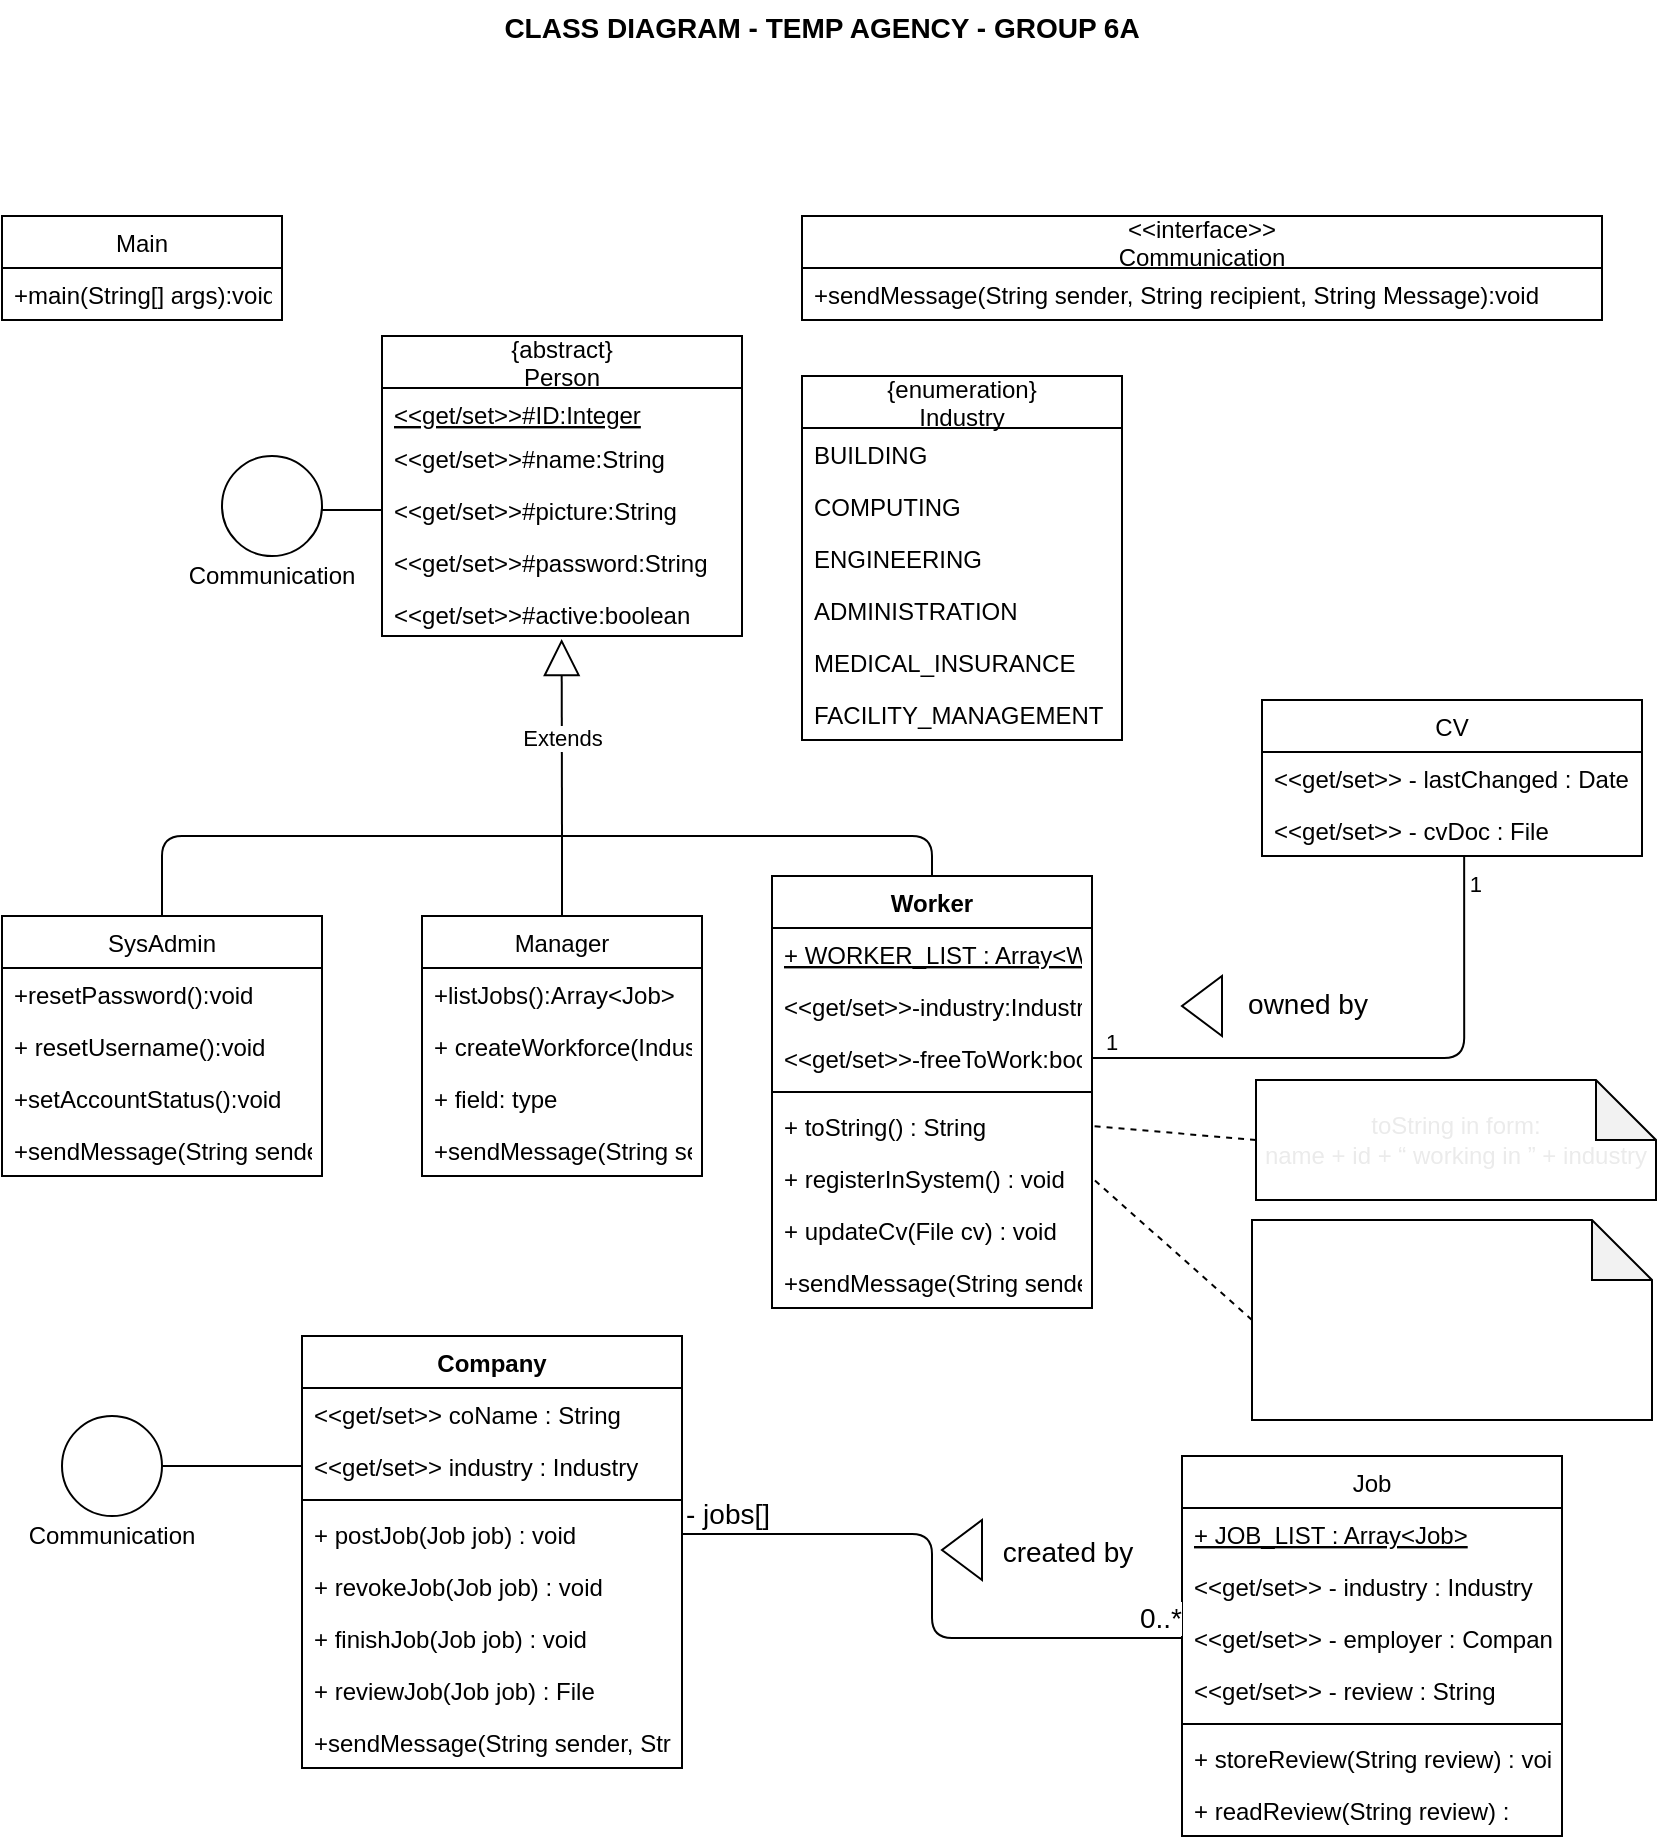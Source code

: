<mxfile version="15.2.7" type="device"><diagram id="C5RBs43oDa-KdzZeNtuy" name="Page-1"><mxGraphModel dx="1303" dy="828" grid="1" gridSize="10" guides="1" tooltips="1" connect="1" arrows="1" fold="1" page="1" pageScale="1" pageWidth="827" pageHeight="1169" math="0" shadow="0"><root><mxCell id="WIyWlLk6GJQsqaUBKTNV-0"/><mxCell id="WIyWlLk6GJQsqaUBKTNV-1" parent="WIyWlLk6GJQsqaUBKTNV-0"/><mxCell id="-9nPd0o2zT9FpXxu6s0y-0" value="Company" style="swimlane;fontStyle=1;align=center;verticalAlign=top;childLayout=stackLayout;horizontal=1;startSize=26;horizontalStack=0;resizeParent=1;resizeParentMax=0;resizeLast=0;collapsible=1;marginBottom=0;" vertex="1" parent="WIyWlLk6GJQsqaUBKTNV-1"><mxGeometry x="150" y="678" width="190" height="216" as="geometry"/></mxCell><mxCell id="-9nPd0o2zT9FpXxu6s0y-1" value="&lt;&lt;get/set&gt;&gt; coName : String" style="text;strokeColor=none;fillColor=none;align=left;verticalAlign=top;spacingLeft=4;spacingRight=4;overflow=hidden;rotatable=0;points=[[0,0.5],[1,0.5]];portConstraint=eastwest;" vertex="1" parent="-9nPd0o2zT9FpXxu6s0y-0"><mxGeometry y="26" width="190" height="26" as="geometry"/></mxCell><mxCell id="-9nPd0o2zT9FpXxu6s0y-58" value="&lt;&lt;get/set&gt;&gt; industry : Industry" style="text;strokeColor=none;fillColor=none;align=left;verticalAlign=top;spacingLeft=4;spacingRight=4;overflow=hidden;rotatable=0;points=[[0,0.5],[1,0.5]];portConstraint=eastwest;" vertex="1" parent="-9nPd0o2zT9FpXxu6s0y-0"><mxGeometry y="52" width="190" height="26" as="geometry"/></mxCell><mxCell id="-9nPd0o2zT9FpXxu6s0y-2" value="" style="line;strokeWidth=1;fillColor=none;align=left;verticalAlign=middle;spacingTop=-1;spacingLeft=3;spacingRight=3;rotatable=0;labelPosition=right;points=[];portConstraint=eastwest;" vertex="1" parent="-9nPd0o2zT9FpXxu6s0y-0"><mxGeometry y="78" width="190" height="8" as="geometry"/></mxCell><mxCell id="-9nPd0o2zT9FpXxu6s0y-3" value="+ postJob(Job job) : void" style="text;strokeColor=none;fillColor=none;align=left;verticalAlign=top;spacingLeft=4;spacingRight=4;overflow=hidden;rotatable=0;points=[[0,0.5],[1,0.5]];portConstraint=eastwest;" vertex="1" parent="-9nPd0o2zT9FpXxu6s0y-0"><mxGeometry y="86" width="190" height="26" as="geometry"/></mxCell><mxCell id="-9nPd0o2zT9FpXxu6s0y-60" value="+ revokeJob(Job job) : void" style="text;strokeColor=none;fillColor=none;align=left;verticalAlign=top;spacingLeft=4;spacingRight=4;overflow=hidden;rotatable=0;points=[[0,0.5],[1,0.5]];portConstraint=eastwest;" vertex="1" parent="-9nPd0o2zT9FpXxu6s0y-0"><mxGeometry y="112" width="190" height="26" as="geometry"/></mxCell><mxCell id="-9nPd0o2zT9FpXxu6s0y-61" value="+ finishJob(Job job) : void" style="text;strokeColor=none;fillColor=none;align=left;verticalAlign=top;spacingLeft=4;spacingRight=4;overflow=hidden;rotatable=0;points=[[0,0.5],[1,0.5]];portConstraint=eastwest;" vertex="1" parent="-9nPd0o2zT9FpXxu6s0y-0"><mxGeometry y="138" width="190" height="26" as="geometry"/></mxCell><mxCell id="-9nPd0o2zT9FpXxu6s0y-59" value="+ reviewJob(Job job) : File" style="text;strokeColor=none;fillColor=none;align=left;verticalAlign=top;spacingLeft=4;spacingRight=4;overflow=hidden;rotatable=0;points=[[0,0.5],[1,0.5]];portConstraint=eastwest;" vertex="1" parent="-9nPd0o2zT9FpXxu6s0y-0"><mxGeometry y="164" width="190" height="26" as="geometry"/></mxCell><mxCell id="-9nPd0o2zT9FpXxu6s0y-48" value="+sendMessage(String sender, String recipient, String Message):void" style="text;strokeColor=none;fillColor=none;align=left;verticalAlign=top;spacingLeft=4;spacingRight=4;overflow=hidden;rotatable=0;points=[[0,0.5],[1,0.5]];portConstraint=eastwest;" vertex="1" parent="-9nPd0o2zT9FpXxu6s0y-0"><mxGeometry y="190" width="190" height="26" as="geometry"/></mxCell><mxCell id="-9nPd0o2zT9FpXxu6s0y-4" value="Main" style="swimlane;fontStyle=0;childLayout=stackLayout;horizontal=1;startSize=26;fillColor=none;horizontalStack=0;resizeParent=1;resizeParentMax=0;resizeLast=0;collapsible=1;marginBottom=0;" vertex="1" parent="WIyWlLk6GJQsqaUBKTNV-1"><mxGeometry y="118" width="140" height="52" as="geometry"/></mxCell><mxCell id="-9nPd0o2zT9FpXxu6s0y-7" value="+main(String[] args):void" style="text;strokeColor=none;fillColor=none;align=left;verticalAlign=top;spacingLeft=4;spacingRight=4;overflow=hidden;rotatable=0;points=[[0,0.5],[1,0.5]];portConstraint=eastwest;" vertex="1" parent="-9nPd0o2zT9FpXxu6s0y-4"><mxGeometry y="26" width="140" height="26" as="geometry"/></mxCell><mxCell id="-9nPd0o2zT9FpXxu6s0y-24" value="Job" style="swimlane;fontStyle=0;childLayout=stackLayout;horizontal=1;startSize=26;fillColor=none;horizontalStack=0;resizeParent=1;resizeParentMax=0;resizeLast=0;collapsible=1;marginBottom=0;" vertex="1" parent="WIyWlLk6GJQsqaUBKTNV-1"><mxGeometry x="590" y="738" width="190" height="190" as="geometry"/></mxCell><mxCell id="-9nPd0o2zT9FpXxu6s0y-25" value="+ JOB_LIST : Array&lt;Job&gt;" style="text;strokeColor=none;fillColor=none;align=left;verticalAlign=top;spacingLeft=4;spacingRight=4;overflow=hidden;rotatable=0;points=[[0,0.5],[1,0.5]];portConstraint=eastwest;fontStyle=4" vertex="1" parent="-9nPd0o2zT9FpXxu6s0y-24"><mxGeometry y="26" width="190" height="26" as="geometry"/></mxCell><mxCell id="-9nPd0o2zT9FpXxu6s0y-26" value="&lt;&lt;get/set&gt;&gt; - industry : Industry" style="text;strokeColor=none;fillColor=none;align=left;verticalAlign=top;spacingLeft=4;spacingRight=4;overflow=hidden;rotatable=0;points=[[0,0.5],[1,0.5]];portConstraint=eastwest;" vertex="1" parent="-9nPd0o2zT9FpXxu6s0y-24"><mxGeometry y="52" width="190" height="26" as="geometry"/></mxCell><mxCell id="-9nPd0o2zT9FpXxu6s0y-27" value="&lt;&lt;get/set&gt;&gt; - employer : Company" style="text;strokeColor=none;fillColor=none;align=left;verticalAlign=top;spacingLeft=4;spacingRight=4;overflow=hidden;rotatable=0;points=[[0,0.5],[1,0.5]];portConstraint=eastwest;" vertex="1" parent="-9nPd0o2zT9FpXxu6s0y-24"><mxGeometry y="78" width="190" height="26" as="geometry"/></mxCell><mxCell id="-9nPd0o2zT9FpXxu6s0y-62" value="&lt;&lt;get/set&gt;&gt; - review : String" style="text;strokeColor=none;fillColor=none;align=left;verticalAlign=top;spacingLeft=4;spacingRight=4;overflow=hidden;rotatable=0;points=[[0,0.5],[1,0.5]];portConstraint=eastwest;" vertex="1" parent="-9nPd0o2zT9FpXxu6s0y-24"><mxGeometry y="104" width="190" height="26" as="geometry"/></mxCell><mxCell id="-9nPd0o2zT9FpXxu6s0y-63" value="" style="line;strokeWidth=1;fillColor=none;align=left;verticalAlign=middle;spacingTop=-1;spacingLeft=3;spacingRight=3;rotatable=0;labelPosition=right;points=[];portConstraint=eastwest;" vertex="1" parent="-9nPd0o2zT9FpXxu6s0y-24"><mxGeometry y="130" width="190" height="8" as="geometry"/></mxCell><mxCell id="-9nPd0o2zT9FpXxu6s0y-64" value="+ storeReview(String review) : void" style="text;strokeColor=none;fillColor=none;align=left;verticalAlign=top;spacingLeft=4;spacingRight=4;overflow=hidden;rotatable=0;points=[[0,0.5],[1,0.5]];portConstraint=eastwest;" vertex="1" parent="-9nPd0o2zT9FpXxu6s0y-24"><mxGeometry y="138" width="190" height="26" as="geometry"/></mxCell><mxCell id="-9nPd0o2zT9FpXxu6s0y-65" value="+ readReview(String review) : " style="text;strokeColor=none;fillColor=none;align=left;verticalAlign=top;spacingLeft=4;spacingRight=4;overflow=hidden;rotatable=0;points=[[0,0.5],[1,0.5]];portConstraint=eastwest;" vertex="1" parent="-9nPd0o2zT9FpXxu6s0y-24"><mxGeometry y="164" width="190" height="26" as="geometry"/></mxCell><mxCell id="-9nPd0o2zT9FpXxu6s0y-28" value="CV" style="swimlane;fontStyle=0;childLayout=stackLayout;horizontal=1;startSize=26;fillColor=none;horizontalStack=0;resizeParent=1;resizeParentMax=0;resizeLast=0;collapsible=1;marginBottom=0;" vertex="1" parent="WIyWlLk6GJQsqaUBKTNV-1"><mxGeometry x="630" y="360" width="190" height="78" as="geometry"/></mxCell><mxCell id="-9nPd0o2zT9FpXxu6s0y-29" value="&lt;&lt;get/set&gt;&gt; - lastChanged : Date" style="text;strokeColor=none;fillColor=none;align=left;verticalAlign=top;spacingLeft=4;spacingRight=4;overflow=hidden;rotatable=0;points=[[0,0.5],[1,0.5]];portConstraint=eastwest;" vertex="1" parent="-9nPd0o2zT9FpXxu6s0y-28"><mxGeometry y="26" width="190" height="26" as="geometry"/></mxCell><mxCell id="-9nPd0o2zT9FpXxu6s0y-30" value="&lt;&lt;get/set&gt;&gt; - cvDoc : File" style="text;strokeColor=none;fillColor=none;align=left;verticalAlign=top;spacingLeft=4;spacingRight=4;overflow=hidden;rotatable=0;points=[[0,0.5],[1,0.5]];portConstraint=eastwest;" vertex="1" parent="-9nPd0o2zT9FpXxu6s0y-28"><mxGeometry y="52" width="190" height="26" as="geometry"/></mxCell><mxCell id="-9nPd0o2zT9FpXxu6s0y-32" value="&lt;&lt;interface&gt;&gt;&#10;Communication" style="swimlane;fontStyle=0;childLayout=stackLayout;horizontal=1;startSize=26;fillColor=none;horizontalStack=0;resizeParent=1;resizeParentMax=0;resizeLast=0;collapsible=1;marginBottom=0;" vertex="1" parent="WIyWlLk6GJQsqaUBKTNV-1"><mxGeometry x="400" y="118" width="400" height="52" as="geometry"/></mxCell><mxCell id="-9nPd0o2zT9FpXxu6s0y-33" value="+sendMessage(String sender, String recipient, String Message):void" style="text;strokeColor=none;fillColor=none;align=left;verticalAlign=top;spacingLeft=4;spacingRight=4;overflow=hidden;rotatable=0;points=[[0,0.5],[1,0.5]];portConstraint=eastwest;" vertex="1" parent="-9nPd0o2zT9FpXxu6s0y-32"><mxGeometry y="26" width="400" height="26" as="geometry"/></mxCell><mxCell id="-9nPd0o2zT9FpXxu6s0y-75" value="" style="group" vertex="1" connectable="0" parent="WIyWlLk6GJQsqaUBKTNV-1"><mxGeometry x="30" y="718" width="50" height="70" as="geometry"/></mxCell><mxCell id="-9nPd0o2zT9FpXxu6s0y-76" value="" style="ellipse;whiteSpace=wrap;html=1;aspect=fixed;" vertex="1" parent="-9nPd0o2zT9FpXxu6s0y-75"><mxGeometry width="50" height="50" as="geometry"/></mxCell><mxCell id="-9nPd0o2zT9FpXxu6s0y-77" value="Communication" style="text;html=1;strokeColor=none;fillColor=none;align=center;verticalAlign=middle;whiteSpace=wrap;rounded=0;" vertex="1" parent="-9nPd0o2zT9FpXxu6s0y-75"><mxGeometry x="5" y="50" width="40" height="20" as="geometry"/></mxCell><mxCell id="-9nPd0o2zT9FpXxu6s0y-78" value="" style="group" vertex="1" connectable="0" parent="WIyWlLk6GJQsqaUBKTNV-1"><mxGeometry y="178" width="560" height="486" as="geometry"/></mxCell><mxCell id="-9nPd0o2zT9FpXxu6s0y-8" value="Worker" style="swimlane;fontStyle=1;align=center;verticalAlign=top;childLayout=stackLayout;horizontal=1;startSize=26;horizontalStack=0;resizeParent=1;resizeParentMax=0;resizeLast=0;collapsible=1;marginBottom=0;" vertex="1" parent="-9nPd0o2zT9FpXxu6s0y-78"><mxGeometry x="385" y="270" width="160" height="216" as="geometry"/></mxCell><mxCell id="-9nPd0o2zT9FpXxu6s0y-9" value="+ WORKER_LIST : Array&lt;Worker&gt;" style="text;strokeColor=none;fillColor=none;align=left;verticalAlign=top;spacingLeft=4;spacingRight=4;overflow=hidden;rotatable=0;points=[[0,0.5],[1,0.5]];portConstraint=eastwest;fontStyle=4" vertex="1" parent="-9nPd0o2zT9FpXxu6s0y-8"><mxGeometry y="26" width="160" height="26" as="geometry"/></mxCell><mxCell id="-9nPd0o2zT9FpXxu6s0y-54" value="&lt;&lt;get/set&gt;&gt;-industry:Industry" style="text;strokeColor=none;fillColor=none;align=left;verticalAlign=top;spacingLeft=4;spacingRight=4;overflow=hidden;rotatable=0;points=[[0,0.5],[1,0.5]];portConstraint=eastwest;" vertex="1" parent="-9nPd0o2zT9FpXxu6s0y-8"><mxGeometry y="52" width="160" height="26" as="geometry"/></mxCell><mxCell id="-9nPd0o2zT9FpXxu6s0y-55" value="&lt;&lt;get/set&gt;&gt;-freeToWork:boolean" style="text;strokeColor=none;fillColor=none;align=left;verticalAlign=top;spacingLeft=4;spacingRight=4;overflow=hidden;rotatable=0;points=[[0,0.5],[1,0.5]];portConstraint=eastwest;" vertex="1" parent="-9nPd0o2zT9FpXxu6s0y-8"><mxGeometry y="78" width="160" height="26" as="geometry"/></mxCell><mxCell id="-9nPd0o2zT9FpXxu6s0y-10" value="" style="line;strokeWidth=1;fillColor=none;align=left;verticalAlign=middle;spacingTop=-1;spacingLeft=3;spacingRight=3;rotatable=0;labelPosition=right;points=[];portConstraint=eastwest;" vertex="1" parent="-9nPd0o2zT9FpXxu6s0y-8"><mxGeometry y="104" width="160" height="8" as="geometry"/></mxCell><mxCell id="-9nPd0o2zT9FpXxu6s0y-11" value="+ toString() : String" style="text;strokeColor=none;fillColor=none;align=left;verticalAlign=top;spacingLeft=4;spacingRight=4;overflow=hidden;rotatable=0;points=[[0,0.5],[1,0.5]];portConstraint=eastwest;" vertex="1" parent="-9nPd0o2zT9FpXxu6s0y-8"><mxGeometry y="112" width="160" height="26" as="geometry"/></mxCell><mxCell id="-9nPd0o2zT9FpXxu6s0y-57" value="+ registerInSystem() : void" style="text;strokeColor=none;fillColor=none;align=left;verticalAlign=top;spacingLeft=4;spacingRight=4;overflow=hidden;rotatable=0;points=[[0,0.5],[1,0.5]];portConstraint=eastwest;" vertex="1" parent="-9nPd0o2zT9FpXxu6s0y-8"><mxGeometry y="138" width="160" height="26" as="geometry"/></mxCell><mxCell id="-9nPd0o2zT9FpXxu6s0y-56" value="+ updateCv(File cv) : void" style="text;strokeColor=none;fillColor=none;align=left;verticalAlign=top;spacingLeft=4;spacingRight=4;overflow=hidden;rotatable=0;points=[[0,0.5],[1,0.5]];portConstraint=eastwest;" vertex="1" parent="-9nPd0o2zT9FpXxu6s0y-8"><mxGeometry y="164" width="160" height="26" as="geometry"/></mxCell><mxCell id="-9nPd0o2zT9FpXxu6s0y-47" value="+sendMessage(String sender, String recipient, String Message):void" style="text;strokeColor=none;fillColor=none;align=left;verticalAlign=top;spacingLeft=4;spacingRight=4;overflow=hidden;rotatable=0;points=[[0,0.5],[1,0.5]];portConstraint=eastwest;" vertex="1" parent="-9nPd0o2zT9FpXxu6s0y-8"><mxGeometry y="190" width="160" height="26" as="geometry"/></mxCell><mxCell id="-9nPd0o2zT9FpXxu6s0y-12" value="SysAdmin" style="swimlane;fontStyle=0;childLayout=stackLayout;horizontal=1;startSize=26;fillColor=none;horizontalStack=0;resizeParent=1;resizeParentMax=0;resizeLast=0;collapsible=1;marginBottom=0;" vertex="1" parent="-9nPd0o2zT9FpXxu6s0y-78"><mxGeometry y="290" width="160" height="130" as="geometry"/></mxCell><mxCell id="-9nPd0o2zT9FpXxu6s0y-13" value="+resetPassword():void" style="text;strokeColor=none;fillColor=none;align=left;verticalAlign=top;spacingLeft=4;spacingRight=4;overflow=hidden;rotatable=0;points=[[0,0.5],[1,0.5]];portConstraint=eastwest;" vertex="1" parent="-9nPd0o2zT9FpXxu6s0y-12"><mxGeometry y="26" width="160" height="26" as="geometry"/></mxCell><mxCell id="-9nPd0o2zT9FpXxu6s0y-14" value="+ resetUsername():void" style="text;strokeColor=none;fillColor=none;align=left;verticalAlign=top;spacingLeft=4;spacingRight=4;overflow=hidden;rotatable=0;points=[[0,0.5],[1,0.5]];portConstraint=eastwest;" vertex="1" parent="-9nPd0o2zT9FpXxu6s0y-12"><mxGeometry y="52" width="160" height="26" as="geometry"/></mxCell><mxCell id="-9nPd0o2zT9FpXxu6s0y-15" value="+setAccountStatus():void" style="text;strokeColor=none;fillColor=none;align=left;verticalAlign=top;spacingLeft=4;spacingRight=4;overflow=hidden;rotatable=0;points=[[0,0.5],[1,0.5]];portConstraint=eastwest;" vertex="1" parent="-9nPd0o2zT9FpXxu6s0y-12"><mxGeometry y="78" width="160" height="26" as="geometry"/></mxCell><mxCell id="-9nPd0o2zT9FpXxu6s0y-45" value="+sendMessage(String sender, String recipient, String Message):void" style="text;strokeColor=none;fillColor=none;align=left;verticalAlign=top;spacingLeft=4;spacingRight=4;overflow=hidden;rotatable=0;points=[[0,0.5],[1,0.5]];portConstraint=eastwest;" vertex="1" parent="-9nPd0o2zT9FpXxu6s0y-12"><mxGeometry y="104" width="160" height="26" as="geometry"/></mxCell><mxCell id="-9nPd0o2zT9FpXxu6s0y-16" value="{abstract}&#10;Person" style="swimlane;fontStyle=0;childLayout=stackLayout;horizontal=1;startSize=26;fillColor=none;horizontalStack=0;resizeParent=1;resizeParentMax=0;resizeLast=0;collapsible=1;marginBottom=0;" vertex="1" parent="-9nPd0o2zT9FpXxu6s0y-78"><mxGeometry x="190" width="180" height="150" as="geometry"/></mxCell><mxCell id="-9nPd0o2zT9FpXxu6s0y-43" value="&lt;&lt;get/set&gt;&gt;#ID:Integer" style="text;strokeColor=none;fillColor=none;align=left;verticalAlign=top;spacingLeft=4;spacingRight=4;overflow=hidden;rotatable=0;points=[[0,0.5],[1,0.5]];portConstraint=eastwest;fontStyle=4" vertex="1" parent="-9nPd0o2zT9FpXxu6s0y-16"><mxGeometry y="26" width="180" height="22" as="geometry"/></mxCell><mxCell id="-9nPd0o2zT9FpXxu6s0y-42" value="&lt;&lt;get/set&gt;&gt;#name:String" style="text;strokeColor=none;fillColor=none;align=left;verticalAlign=top;spacingLeft=4;spacingRight=4;overflow=hidden;rotatable=0;points=[[0,0.5],[1,0.5]];portConstraint=eastwest;" vertex="1" parent="-9nPd0o2zT9FpXxu6s0y-16"><mxGeometry y="48" width="180" height="26" as="geometry"/></mxCell><mxCell id="-9nPd0o2zT9FpXxu6s0y-41" value="&lt;&lt;get/set&gt;&gt;#picture:String" style="text;strokeColor=none;fillColor=none;align=left;verticalAlign=top;spacingLeft=4;spacingRight=4;overflow=hidden;rotatable=0;points=[[0,0.5],[1,0.5]];portConstraint=eastwest;" vertex="1" parent="-9nPd0o2zT9FpXxu6s0y-16"><mxGeometry y="74" width="180" height="26" as="geometry"/></mxCell><mxCell id="-9nPd0o2zT9FpXxu6s0y-40" value="&lt;&lt;get/set&gt;&gt;#password:String" style="text;strokeColor=none;fillColor=none;align=left;verticalAlign=top;spacingLeft=4;spacingRight=4;overflow=hidden;rotatable=0;points=[[0,0.5],[1,0.5]];portConstraint=eastwest;" vertex="1" parent="-9nPd0o2zT9FpXxu6s0y-16"><mxGeometry y="100" width="180" height="26" as="geometry"/></mxCell><mxCell id="-9nPd0o2zT9FpXxu6s0y-17" value="&lt;&lt;get/set&gt;&gt;#active:boolean" style="text;strokeColor=none;fillColor=none;align=left;verticalAlign=top;spacingLeft=4;spacingRight=4;overflow=hidden;rotatable=0;points=[[0,0.5],[1,0.5]];portConstraint=eastwest;" vertex="1" parent="-9nPd0o2zT9FpXxu6s0y-16"><mxGeometry y="126" width="180" height="24" as="geometry"/></mxCell><mxCell id="-9nPd0o2zT9FpXxu6s0y-20" value="Manager" style="swimlane;fontStyle=0;childLayout=stackLayout;horizontal=1;startSize=26;fillColor=none;horizontalStack=0;resizeParent=1;resizeParentMax=0;resizeLast=0;collapsible=1;marginBottom=0;" vertex="1" parent="-9nPd0o2zT9FpXxu6s0y-78"><mxGeometry x="210" y="290" width="140" height="130" as="geometry"/></mxCell><mxCell id="-9nPd0o2zT9FpXxu6s0y-21" value="+listJobs():Array&lt;Job&gt;" style="text;strokeColor=none;fillColor=none;align=left;verticalAlign=top;spacingLeft=4;spacingRight=4;overflow=hidden;rotatable=0;points=[[0,0.5],[1,0.5]];portConstraint=eastwest;" vertex="1" parent="-9nPd0o2zT9FpXxu6s0y-20"><mxGeometry y="26" width="140" height="26" as="geometry"/></mxCell><mxCell id="-9nPd0o2zT9FpXxu6s0y-22" value="+ createWorkforce(Industry industry):Array&lt;Worker&gt;" style="text;strokeColor=none;fillColor=none;align=left;verticalAlign=top;spacingLeft=4;spacingRight=4;overflow=hidden;rotatable=0;points=[[0,0.5],[1,0.5]];portConstraint=eastwest;" vertex="1" parent="-9nPd0o2zT9FpXxu6s0y-20"><mxGeometry y="52" width="140" height="26" as="geometry"/></mxCell><mxCell id="-9nPd0o2zT9FpXxu6s0y-23" value="+ field: type" style="text;strokeColor=none;fillColor=none;align=left;verticalAlign=top;spacingLeft=4;spacingRight=4;overflow=hidden;rotatable=0;points=[[0,0.5],[1,0.5]];portConstraint=eastwest;" vertex="1" parent="-9nPd0o2zT9FpXxu6s0y-20"><mxGeometry y="78" width="140" height="26" as="geometry"/></mxCell><mxCell id="-9nPd0o2zT9FpXxu6s0y-46" value="+sendMessage(String sender, String recipient, String Message):void" style="text;strokeColor=none;fillColor=none;align=left;verticalAlign=top;spacingLeft=4;spacingRight=4;overflow=hidden;rotatable=0;points=[[0,0.5],[1,0.5]];portConstraint=eastwest;" vertex="1" parent="-9nPd0o2zT9FpXxu6s0y-20"><mxGeometry y="104" width="140" height="26" as="geometry"/></mxCell><mxCell id="-9nPd0o2zT9FpXxu6s0y-51" value="" style="group" vertex="1" connectable="0" parent="-9nPd0o2zT9FpXxu6s0y-78"><mxGeometry x="110" y="60" width="50" height="70" as="geometry"/></mxCell><mxCell id="-9nPd0o2zT9FpXxu6s0y-49" value="" style="ellipse;whiteSpace=wrap;html=1;aspect=fixed;" vertex="1" parent="-9nPd0o2zT9FpXxu6s0y-51"><mxGeometry width="50" height="50" as="geometry"/></mxCell><mxCell id="-9nPd0o2zT9FpXxu6s0y-50" value="Communication" style="text;html=1;strokeColor=none;fillColor=none;align=center;verticalAlign=middle;whiteSpace=wrap;rounded=0;" vertex="1" parent="-9nPd0o2zT9FpXxu6s0y-51"><mxGeometry x="5" y="50" width="40" height="20" as="geometry"/></mxCell><mxCell id="-9nPd0o2zT9FpXxu6s0y-53" style="edgeStyle=orthogonalEdgeStyle;rounded=0;orthogonalLoop=1;jettySize=auto;html=1;exitX=0;exitY=0.5;exitDx=0;exitDy=0;entryX=1;entryY=0.5;entryDx=0;entryDy=0;endArrow=none;endFill=0;" edge="1" parent="-9nPd0o2zT9FpXxu6s0y-78" source="-9nPd0o2zT9FpXxu6s0y-41" target="-9nPd0o2zT9FpXxu6s0y-49"><mxGeometry relative="1" as="geometry"/></mxCell><mxCell id="-9nPd0o2zT9FpXxu6s0y-71" value="Extends" style="endArrow=block;endSize=16;endFill=0;html=1;entryX=0.499;entryY=1.061;entryDx=0;entryDy=0;entryPerimeter=0;" edge="1" parent="-9nPd0o2zT9FpXxu6s0y-78" target="-9nPd0o2zT9FpXxu6s0y-17"><mxGeometry width="160" relative="1" as="geometry"><mxPoint x="280" y="250" as="sourcePoint"/><mxPoint x="440" y="250" as="targetPoint"/></mxGeometry></mxCell><mxCell id="-9nPd0o2zT9FpXxu6s0y-72" value="" style="endArrow=none;html=1;entryX=0.5;entryY=0;entryDx=0;entryDy=0;" edge="1" parent="-9nPd0o2zT9FpXxu6s0y-78" target="-9nPd0o2zT9FpXxu6s0y-20"><mxGeometry width="50" height="50" relative="1" as="geometry"><mxPoint x="280" y="250" as="sourcePoint"/><mxPoint x="380" y="220" as="targetPoint"/></mxGeometry></mxCell><mxCell id="-9nPd0o2zT9FpXxu6s0y-73" value="" style="endArrow=none;html=1;entryX=0.5;entryY=0;entryDx=0;entryDy=0;" edge="1" parent="-9nPd0o2zT9FpXxu6s0y-78" target="-9nPd0o2zT9FpXxu6s0y-8"><mxGeometry width="50" height="50" relative="1" as="geometry"><mxPoint x="280" y="250" as="sourcePoint"/><mxPoint x="380" y="220" as="targetPoint"/><Array as="points"><mxPoint x="465" y="250"/></Array></mxGeometry></mxCell><mxCell id="-9nPd0o2zT9FpXxu6s0y-74" value="" style="endArrow=none;html=1;entryX=0.5;entryY=0;entryDx=0;entryDy=0;" edge="1" parent="-9nPd0o2zT9FpXxu6s0y-78" target="-9nPd0o2zT9FpXxu6s0y-12"><mxGeometry width="50" height="50" relative="1" as="geometry"><mxPoint x="280" y="250" as="sourcePoint"/><mxPoint x="380" y="220" as="targetPoint"/><Array as="points"><mxPoint x="80" y="250"/></Array></mxGeometry></mxCell><mxCell id="-9nPd0o2zT9FpXxu6s0y-36" value="{enumeration}&#10;Industry" style="swimlane;fontStyle=0;childLayout=stackLayout;horizontal=1;startSize=26;fillColor=none;horizontalStack=0;resizeParent=1;resizeParentMax=0;resizeLast=0;collapsible=1;marginBottom=0;" vertex="1" parent="-9nPd0o2zT9FpXxu6s0y-78"><mxGeometry x="400" y="20" width="160" height="182" as="geometry"/></mxCell><mxCell id="-9nPd0o2zT9FpXxu6s0y-37" value="BUILDING" style="text;strokeColor=none;fillColor=none;align=left;verticalAlign=top;spacingLeft=4;spacingRight=4;overflow=hidden;rotatable=0;points=[[0,0.5],[1,0.5]];portConstraint=eastwest;" vertex="1" parent="-9nPd0o2zT9FpXxu6s0y-36"><mxGeometry y="26" width="160" height="26" as="geometry"/></mxCell><mxCell id="-9nPd0o2zT9FpXxu6s0y-38" value="COMPUTING" style="text;strokeColor=none;fillColor=none;align=left;verticalAlign=top;spacingLeft=4;spacingRight=4;overflow=hidden;rotatable=0;points=[[0,0.5],[1,0.5]];portConstraint=eastwest;" vertex="1" parent="-9nPd0o2zT9FpXxu6s0y-36"><mxGeometry y="52" width="160" height="26" as="geometry"/></mxCell><mxCell id="-9nPd0o2zT9FpXxu6s0y-66" value="ENGINEERING" style="text;strokeColor=none;fillColor=none;align=left;verticalAlign=top;spacingLeft=4;spacingRight=4;overflow=hidden;rotatable=0;points=[[0,0.5],[1,0.5]];portConstraint=eastwest;" vertex="1" parent="-9nPd0o2zT9FpXxu6s0y-36"><mxGeometry y="78" width="160" height="26" as="geometry"/></mxCell><mxCell id="-9nPd0o2zT9FpXxu6s0y-68" value="ADMINISTRATION" style="text;strokeColor=none;fillColor=none;align=left;verticalAlign=top;spacingLeft=4;spacingRight=4;overflow=hidden;rotatable=0;points=[[0,0.5],[1,0.5]];portConstraint=eastwest;" vertex="1" parent="-9nPd0o2zT9FpXxu6s0y-36"><mxGeometry y="104" width="160" height="26" as="geometry"/></mxCell><mxCell id="-9nPd0o2zT9FpXxu6s0y-67" value="MEDICAL_INSURANCE" style="text;strokeColor=none;fillColor=none;align=left;verticalAlign=top;spacingLeft=4;spacingRight=4;overflow=hidden;rotatable=0;points=[[0,0.5],[1,0.5]];portConstraint=eastwest;" vertex="1" parent="-9nPd0o2zT9FpXxu6s0y-36"><mxGeometry y="130" width="160" height="26" as="geometry"/></mxCell><mxCell id="-9nPd0o2zT9FpXxu6s0y-39" value="FACILITY_MANAGEMENT" style="text;strokeColor=none;fillColor=none;align=left;verticalAlign=top;spacingLeft=4;spacingRight=4;overflow=hidden;rotatable=0;points=[[0,0.5],[1,0.5]];portConstraint=eastwest;" vertex="1" parent="-9nPd0o2zT9FpXxu6s0y-36"><mxGeometry y="156" width="160" height="26" as="geometry"/></mxCell><mxCell id="-9nPd0o2zT9FpXxu6s0y-80" style="edgeStyle=orthogonalEdgeStyle;rounded=0;orthogonalLoop=1;jettySize=auto;html=1;exitX=0;exitY=0.5;exitDx=0;exitDy=0;entryX=1;entryY=0.5;entryDx=0;entryDy=0;endArrow=none;endFill=0;" edge="1" parent="WIyWlLk6GJQsqaUBKTNV-1" source="-9nPd0o2zT9FpXxu6s0y-58" target="-9nPd0o2zT9FpXxu6s0y-76"><mxGeometry relative="1" as="geometry"/></mxCell><mxCell id="-9nPd0o2zT9FpXxu6s0y-91" value="" style="endArrow=none;html=1;edgeStyle=orthogonalEdgeStyle;exitX=1;exitY=0.5;exitDx=0;exitDy=0;entryX=0;entryY=0.5;entryDx=0;entryDy=0;" edge="1" parent="WIyWlLk6GJQsqaUBKTNV-1" source="-9nPd0o2zT9FpXxu6s0y-3" target="-9nPd0o2zT9FpXxu6s0y-27"><mxGeometry relative="1" as="geometry"><mxPoint x="350" y="908" as="sourcePoint"/><mxPoint x="510" y="908" as="targetPoint"/></mxGeometry></mxCell><mxCell id="-9nPd0o2zT9FpXxu6s0y-92" value="&lt;font style=&quot;font-size: 14px&quot;&gt;- jobs[]&lt;/font&gt;" style="edgeLabel;resizable=0;html=1;align=left;verticalAlign=bottom;" connectable="0" vertex="1" parent="-9nPd0o2zT9FpXxu6s0y-91"><mxGeometry x="-1" relative="1" as="geometry"/></mxCell><mxCell id="-9nPd0o2zT9FpXxu6s0y-93" value="&lt;font style=&quot;font-size: 14px&quot;&gt;0..*&lt;/font&gt;" style="edgeLabel;resizable=0;html=1;align=right;verticalAlign=bottom;" connectable="0" vertex="1" parent="-9nPd0o2zT9FpXxu6s0y-91"><mxGeometry x="1" relative="1" as="geometry"/></mxCell><mxCell id="-9nPd0o2zT9FpXxu6s0y-97" value="" style="endArrow=none;html=1;edgeStyle=orthogonalEdgeStyle;fontSize=14;exitX=1;exitY=0.5;exitDx=0;exitDy=0;entryX=0.532;entryY=0.996;entryDx=0;entryDy=0;entryPerimeter=0;" edge="1" parent="WIyWlLk6GJQsqaUBKTNV-1" source="-9nPd0o2zT9FpXxu6s0y-55" target="-9nPd0o2zT9FpXxu6s0y-30"><mxGeometry relative="1" as="geometry"><mxPoint x="370" y="578" as="sourcePoint"/><mxPoint x="610" y="508" as="targetPoint"/></mxGeometry></mxCell><mxCell id="-9nPd0o2zT9FpXxu6s0y-98" value="1" style="edgeLabel;resizable=0;html=1;align=left;verticalAlign=bottom;" connectable="0" vertex="1" parent="-9nPd0o2zT9FpXxu6s0y-97"><mxGeometry x="-1" relative="1" as="geometry"><mxPoint x="5" as="offset"/></mxGeometry></mxCell><mxCell id="-9nPd0o2zT9FpXxu6s0y-99" value="1" style="edgeLabel;resizable=0;html=1;align=right;verticalAlign=bottom;" connectable="0" vertex="1" parent="-9nPd0o2zT9FpXxu6s0y-97"><mxGeometry x="1" relative="1" as="geometry"><mxPoint x="9" y="22" as="offset"/></mxGeometry></mxCell><mxCell id="-9nPd0o2zT9FpXxu6s0y-105" value="owned by" style="text;html=1;strokeColor=none;fillColor=none;align=center;verticalAlign=middle;whiteSpace=wrap;rounded=0;fontSize=14;" vertex="1" parent="WIyWlLk6GJQsqaUBKTNV-1"><mxGeometry x="610" y="502" width="86" height="20" as="geometry"/></mxCell><mxCell id="-9nPd0o2zT9FpXxu6s0y-104" value="" style="triangle;whiteSpace=wrap;html=1;rotation=-180;" vertex="1" parent="WIyWlLk6GJQsqaUBKTNV-1"><mxGeometry x="590" y="498" width="20" height="30" as="geometry"/></mxCell><mxCell id="-9nPd0o2zT9FpXxu6s0y-109" value="CLASS DIAGRAM - TEMP AGENCY - GROUP 6A" style="text;align=center;fontStyle=1;verticalAlign=middle;spacingLeft=3;spacingRight=3;strokeColor=none;rotatable=0;points=[[0,0.5],[1,0.5]];portConstraint=eastwest;fontSize=14;" vertex="1" parent="WIyWlLk6GJQsqaUBKTNV-1"><mxGeometry x="370" y="10" width="80" height="26" as="geometry"/></mxCell><mxCell id="-9nPd0o2zT9FpXxu6s0y-110" value="&lt;p dir=&quot;ltr&quot; style=&quot;line-height: 1.2 ; margin-top: 0pt ; margin-bottom: 0pt ; font-size: 12px&quot; id=&quot;docs-internal-guid-7e850b13-7fff-9068-1ed9-1919877fea43&quot;&gt;&lt;font color=&quot;#ebebeb&quot; style=&quot;font-size: 12px&quot;&gt;&lt;span style=&quot;font-family: &amp;#34;arial&amp;#34; ; background-color: transparent ; vertical-align: baseline&quot;&gt;toString in form:&lt;/span&gt;&lt;span style=&quot;font-family: &amp;#34;arial&amp;#34; ; background-color: transparent ; vertical-align: baseline&quot;&gt;&lt;br&gt;&lt;/span&gt;&lt;span style=&quot;font-family: &amp;#34;arial&amp;#34; ; background-color: transparent ; vertical-align: baseline&quot;&gt;name + id + “ working in ” + industry&lt;/span&gt;&lt;/font&gt;&lt;/p&gt;" style="shape=note;whiteSpace=wrap;html=1;backgroundOutline=1;darkOpacity=0.05;fontSize=14;" vertex="1" parent="WIyWlLk6GJQsqaUBKTNV-1"><mxGeometry x="627" y="550" width="200" height="60" as="geometry"/></mxCell><mxCell id="-9nPd0o2zT9FpXxu6s0y-94" value="" style="triangle;whiteSpace=wrap;html=1;rotation=-180;" vertex="1" parent="WIyWlLk6GJQsqaUBKTNV-1"><mxGeometry x="470" y="770" width="20" height="30" as="geometry"/></mxCell><mxCell id="-9nPd0o2zT9FpXxu6s0y-95" value="created by" style="text;html=1;strokeColor=none;fillColor=none;align=center;verticalAlign=middle;whiteSpace=wrap;rounded=0;fontSize=14;" vertex="1" parent="WIyWlLk6GJQsqaUBKTNV-1"><mxGeometry x="490" y="776" width="86" height="20" as="geometry"/></mxCell><mxCell id="-9nPd0o2zT9FpXxu6s0y-111" value="&lt;p dir=&quot;ltr&quot; style=&quot;line-height: 1.2 ; margin-top: 0pt ; margin-bottom: 0pt&quot; id=&quot;docs-internal-guid-f01b2145-7fff-b759-289f-ec793f540e4f&quot;&gt;&lt;span style=&quot;font-size: 12px ; font-family: &amp;#34;arial&amp;#34; ; background-color: transparent ; vertical-align: baseline&quot;&gt;&lt;font color=&quot;#ffffff&quot;&gt;registerInSystem() adds the worker to the static WORKER_LIST&lt;/font&gt;&lt;/span&gt;&lt;/p&gt;" style="shape=note;whiteSpace=wrap;html=1;backgroundOutline=1;darkOpacity=0.05;fontSize=14;" vertex="1" parent="WIyWlLk6GJQsqaUBKTNV-1"><mxGeometry x="625" y="620" width="200" height="100" as="geometry"/></mxCell><mxCell id="-9nPd0o2zT9FpXxu6s0y-112" value="" style="endArrow=none;dashed=1;html=1;fontSize=14;exitX=0;exitY=0.5;exitDx=0;exitDy=0;exitPerimeter=0;entryX=1;entryY=0.5;entryDx=0;entryDy=0;" edge="1" parent="WIyWlLk6GJQsqaUBKTNV-1" source="-9nPd0o2zT9FpXxu6s0y-110" target="-9nPd0o2zT9FpXxu6s0y-11"><mxGeometry width="50" height="50" relative="1" as="geometry"><mxPoint x="420" y="530" as="sourcePoint"/><mxPoint x="470" y="480" as="targetPoint"/></mxGeometry></mxCell><mxCell id="-9nPd0o2zT9FpXxu6s0y-114" value="" style="endArrow=none;dashed=1;html=1;fontSize=14;exitX=0;exitY=0.5;exitDx=0;exitDy=0;exitPerimeter=0;entryX=1;entryY=0.5;entryDx=0;entryDy=0;" edge="1" parent="WIyWlLk6GJQsqaUBKTNV-1" source="-9nPd0o2zT9FpXxu6s0y-111" target="-9nPd0o2zT9FpXxu6s0y-57"><mxGeometry width="50" height="50" relative="1" as="geometry"><mxPoint x="420" y="530" as="sourcePoint"/><mxPoint x="470" y="480" as="targetPoint"/></mxGeometry></mxCell></root></mxGraphModel></diagram></mxfile>